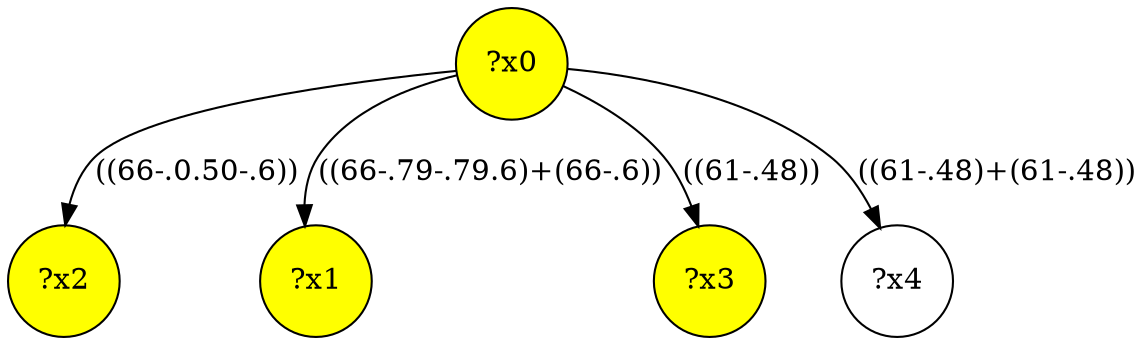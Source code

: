 digraph g {
	x2 [fillcolor="yellow", style="filled," shape=circle, label="?x2"];
	x0 [fillcolor="yellow", style="filled," shape=circle, label="?x0"];
	x1 [fillcolor="yellow", style="filled," shape=circle, label="?x1"];
	x3 [fillcolor="yellow", style="filled," shape=circle, label="?x3"];
	x0 -> x1 [label="((66-.79-.79.6)+(66-.6))"];
	x0 -> x2 [label="((66-.0.50-.6))"];
	x0 -> x3 [label="((61-.48))"];
	x4 [shape=circle, label="?x4"];
	x0 -> x4 [label="((61-.48)+(61-.48))"];
}
